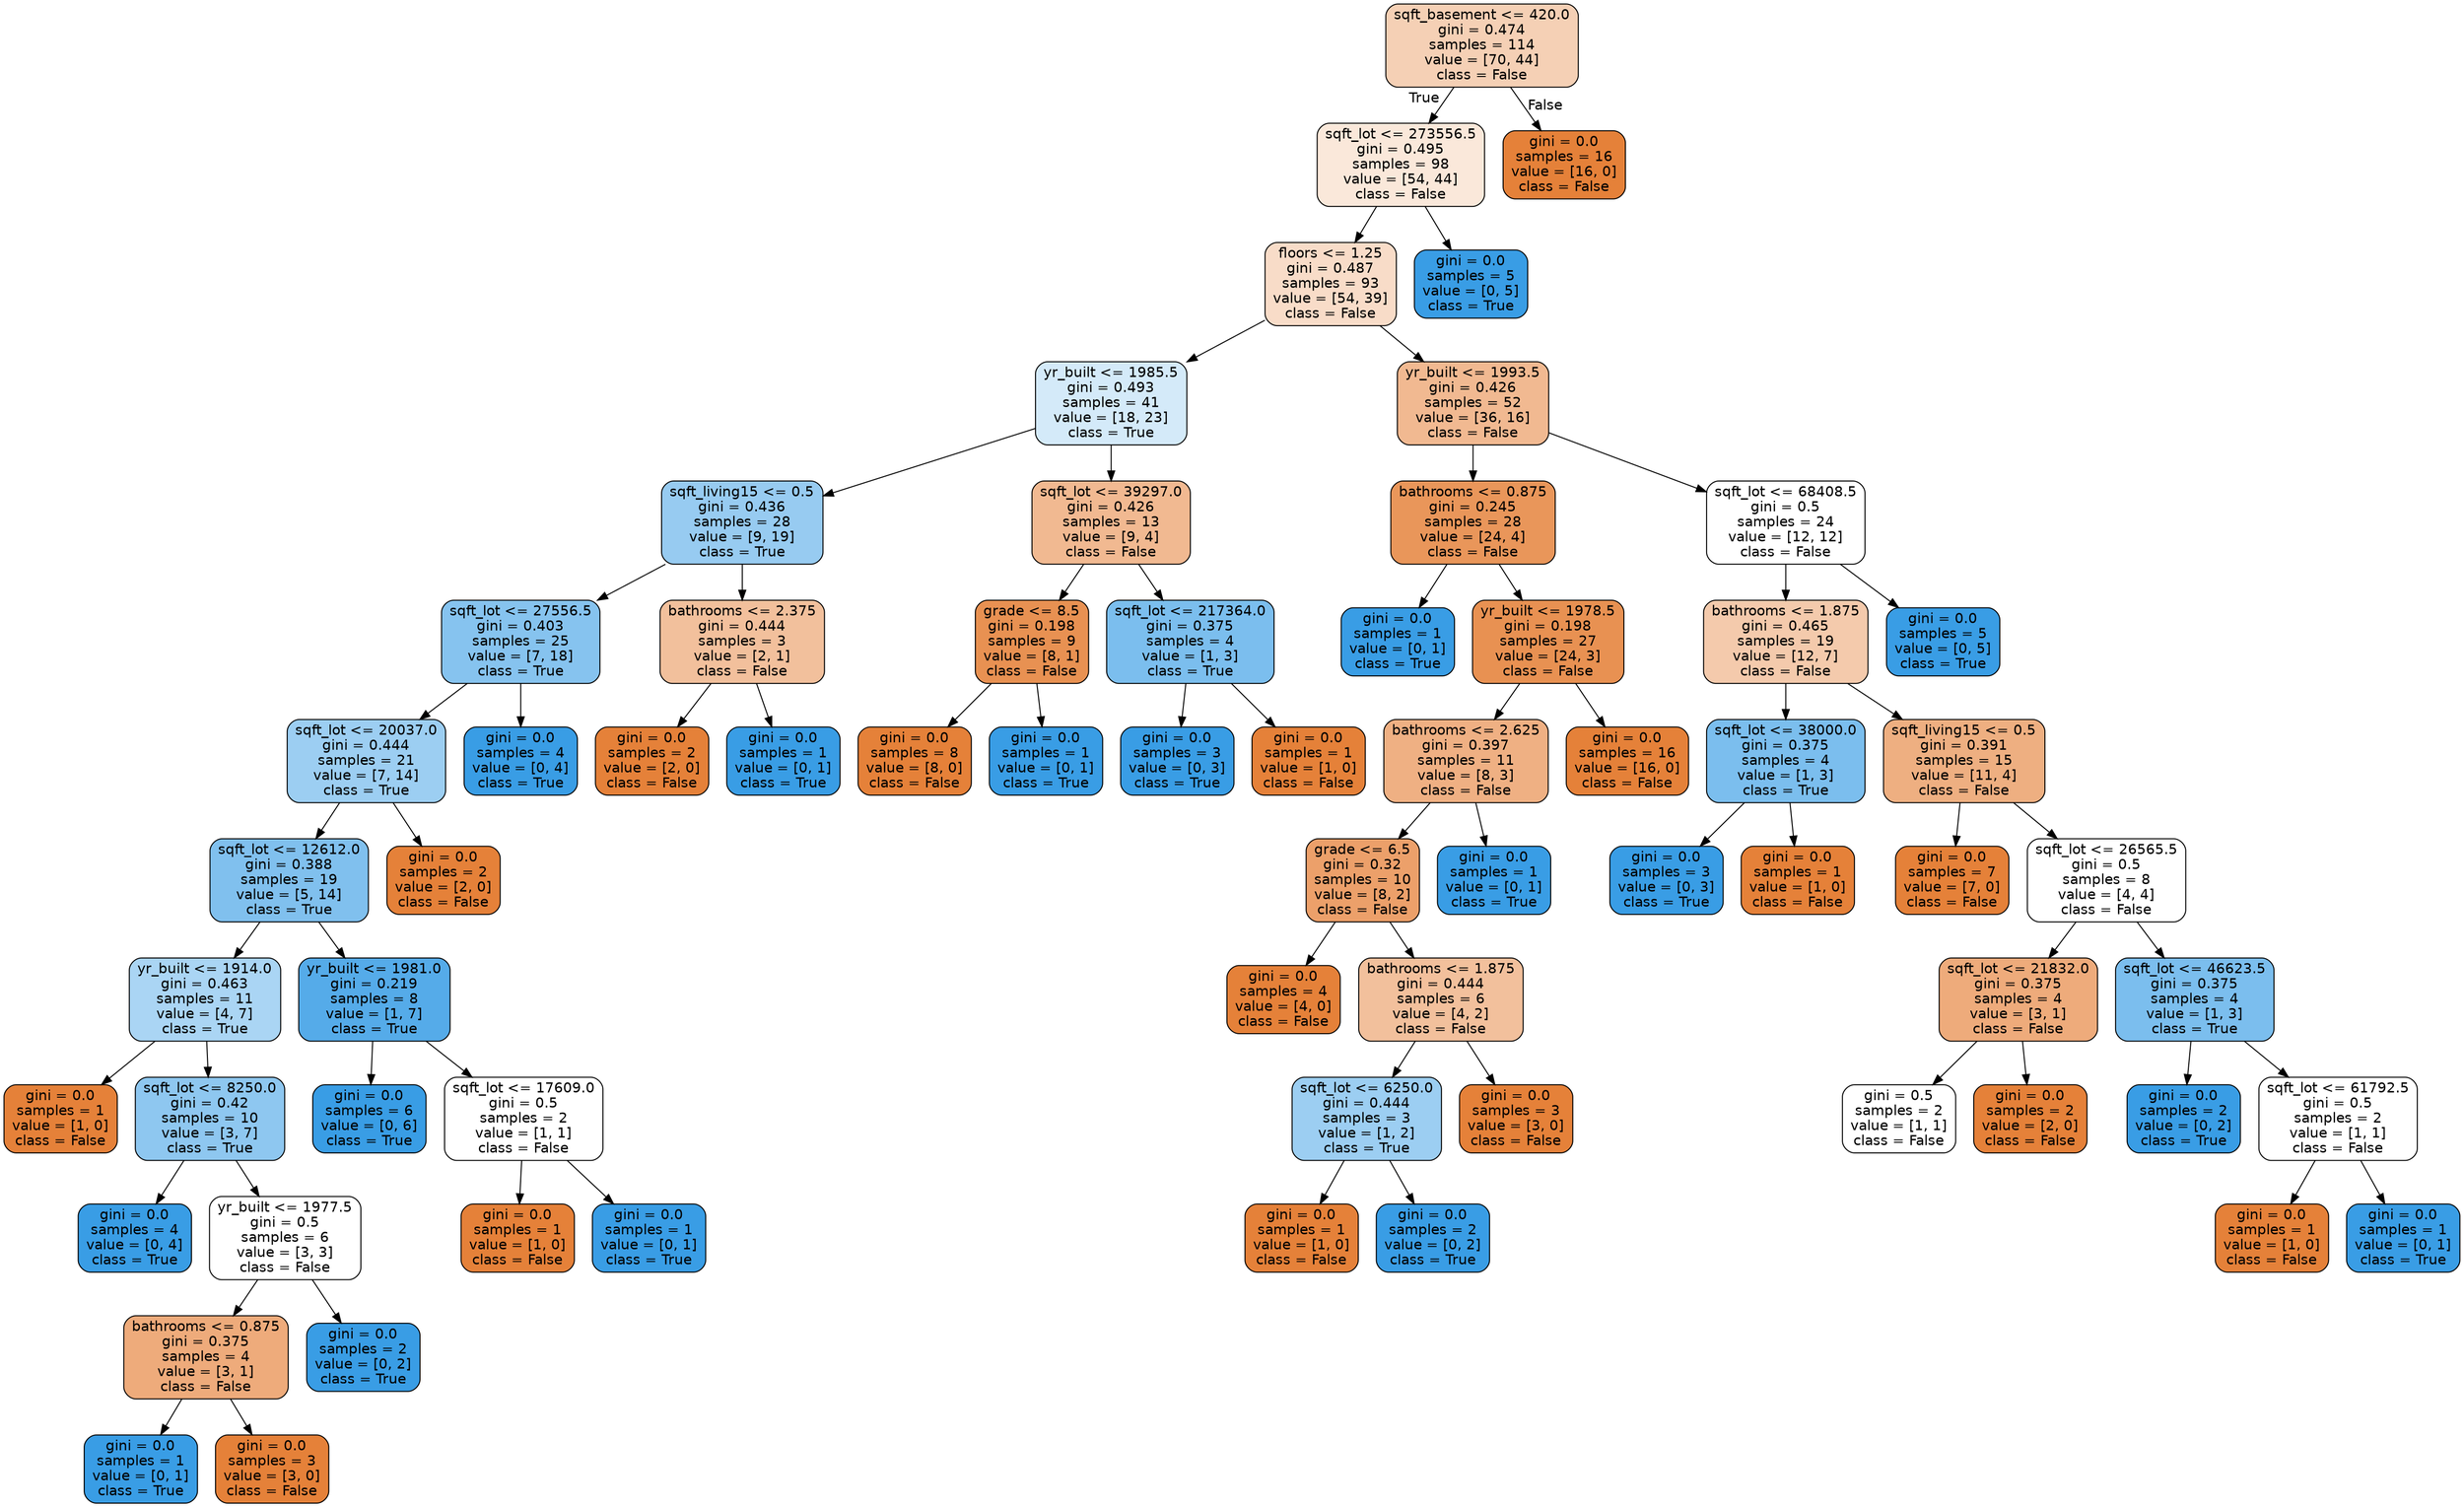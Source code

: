 digraph Tree {
node [shape=box, style="filled, rounded", color="black", fontname=helvetica] ;
edge [fontname=helvetica] ;
0 [label="sqft_basement <= 420.0\ngini = 0.474\nsamples = 114\nvalue = [70, 44]\nclass = False", fillcolor="#f5d0b5"] ;
1 [label="sqft_lot <= 273556.5\ngini = 0.495\nsamples = 98\nvalue = [54, 44]\nclass = False", fillcolor="#fae8da"] ;
0 -> 1 [labeldistance=2.5, labelangle=45, headlabel="True"] ;
2 [label="floors <= 1.25\ngini = 0.487\nsamples = 93\nvalue = [54, 39]\nclass = False", fillcolor="#f8dcc8"] ;
1 -> 2 ;
3 [label="yr_built <= 1985.5\ngini = 0.493\nsamples = 41\nvalue = [18, 23]\nclass = True", fillcolor="#d4eaf9"] ;
2 -> 3 ;
4 [label="sqft_living15 <= 0.5\ngini = 0.436\nsamples = 28\nvalue = [9, 19]\nclass = True", fillcolor="#97cbf1"] ;
3 -> 4 ;
5 [label="sqft_lot <= 27556.5\ngini = 0.403\nsamples = 25\nvalue = [7, 18]\nclass = True", fillcolor="#86c3ef"] ;
4 -> 5 ;
6 [label="sqft_lot <= 20037.0\ngini = 0.444\nsamples = 21\nvalue = [7, 14]\nclass = True", fillcolor="#9ccef2"] ;
5 -> 6 ;
7 [label="sqft_lot <= 12612.0\ngini = 0.388\nsamples = 19\nvalue = [5, 14]\nclass = True", fillcolor="#80c0ee"] ;
6 -> 7 ;
8 [label="yr_built <= 1914.0\ngini = 0.463\nsamples = 11\nvalue = [4, 7]\nclass = True", fillcolor="#aad5f4"] ;
7 -> 8 ;
9 [label="gini = 0.0\nsamples = 1\nvalue = [1, 0]\nclass = False", fillcolor="#e58139"] ;
8 -> 9 ;
10 [label="sqft_lot <= 8250.0\ngini = 0.42\nsamples = 10\nvalue = [3, 7]\nclass = True", fillcolor="#8ec7f0"] ;
8 -> 10 ;
11 [label="gini = 0.0\nsamples = 4\nvalue = [0, 4]\nclass = True", fillcolor="#399de5"] ;
10 -> 11 ;
12 [label="yr_built <= 1977.5\ngini = 0.5\nsamples = 6\nvalue = [3, 3]\nclass = False", fillcolor="#ffffff"] ;
10 -> 12 ;
13 [label="bathrooms <= 0.875\ngini = 0.375\nsamples = 4\nvalue = [3, 1]\nclass = False", fillcolor="#eeab7b"] ;
12 -> 13 ;
14 [label="gini = 0.0\nsamples = 1\nvalue = [0, 1]\nclass = True", fillcolor="#399de5"] ;
13 -> 14 ;
15 [label="gini = 0.0\nsamples = 3\nvalue = [3, 0]\nclass = False", fillcolor="#e58139"] ;
13 -> 15 ;
16 [label="gini = 0.0\nsamples = 2\nvalue = [0, 2]\nclass = True", fillcolor="#399de5"] ;
12 -> 16 ;
17 [label="yr_built <= 1981.0\ngini = 0.219\nsamples = 8\nvalue = [1, 7]\nclass = True", fillcolor="#55abe9"] ;
7 -> 17 ;
18 [label="gini = 0.0\nsamples = 6\nvalue = [0, 6]\nclass = True", fillcolor="#399de5"] ;
17 -> 18 ;
19 [label="sqft_lot <= 17609.0\ngini = 0.5\nsamples = 2\nvalue = [1, 1]\nclass = False", fillcolor="#ffffff"] ;
17 -> 19 ;
20 [label="gini = 0.0\nsamples = 1\nvalue = [1, 0]\nclass = False", fillcolor="#e58139"] ;
19 -> 20 ;
21 [label="gini = 0.0\nsamples = 1\nvalue = [0, 1]\nclass = True", fillcolor="#399de5"] ;
19 -> 21 ;
22 [label="gini = 0.0\nsamples = 2\nvalue = [2, 0]\nclass = False", fillcolor="#e58139"] ;
6 -> 22 ;
23 [label="gini = 0.0\nsamples = 4\nvalue = [0, 4]\nclass = True", fillcolor="#399de5"] ;
5 -> 23 ;
24 [label="bathrooms <= 2.375\ngini = 0.444\nsamples = 3\nvalue = [2, 1]\nclass = False", fillcolor="#f2c09c"] ;
4 -> 24 ;
25 [label="gini = 0.0\nsamples = 2\nvalue = [2, 0]\nclass = False", fillcolor="#e58139"] ;
24 -> 25 ;
26 [label="gini = 0.0\nsamples = 1\nvalue = [0, 1]\nclass = True", fillcolor="#399de5"] ;
24 -> 26 ;
27 [label="sqft_lot <= 39297.0\ngini = 0.426\nsamples = 13\nvalue = [9, 4]\nclass = False", fillcolor="#f1b991"] ;
3 -> 27 ;
28 [label="grade <= 8.5\ngini = 0.198\nsamples = 9\nvalue = [8, 1]\nclass = False", fillcolor="#e89152"] ;
27 -> 28 ;
29 [label="gini = 0.0\nsamples = 8\nvalue = [8, 0]\nclass = False", fillcolor="#e58139"] ;
28 -> 29 ;
30 [label="gini = 0.0\nsamples = 1\nvalue = [0, 1]\nclass = True", fillcolor="#399de5"] ;
28 -> 30 ;
31 [label="sqft_lot <= 217364.0\ngini = 0.375\nsamples = 4\nvalue = [1, 3]\nclass = True", fillcolor="#7bbeee"] ;
27 -> 31 ;
32 [label="gini = 0.0\nsamples = 3\nvalue = [0, 3]\nclass = True", fillcolor="#399de5"] ;
31 -> 32 ;
33 [label="gini = 0.0\nsamples = 1\nvalue = [1, 0]\nclass = False", fillcolor="#e58139"] ;
31 -> 33 ;
34 [label="yr_built <= 1993.5\ngini = 0.426\nsamples = 52\nvalue = [36, 16]\nclass = False", fillcolor="#f1b991"] ;
2 -> 34 ;
35 [label="bathrooms <= 0.875\ngini = 0.245\nsamples = 28\nvalue = [24, 4]\nclass = False", fillcolor="#e9965a"] ;
34 -> 35 ;
36 [label="gini = 0.0\nsamples = 1\nvalue = [0, 1]\nclass = True", fillcolor="#399de5"] ;
35 -> 36 ;
37 [label="yr_built <= 1978.5\ngini = 0.198\nsamples = 27\nvalue = [24, 3]\nclass = False", fillcolor="#e89152"] ;
35 -> 37 ;
38 [label="bathrooms <= 2.625\ngini = 0.397\nsamples = 11\nvalue = [8, 3]\nclass = False", fillcolor="#efb083"] ;
37 -> 38 ;
39 [label="grade <= 6.5\ngini = 0.32\nsamples = 10\nvalue = [8, 2]\nclass = False", fillcolor="#eca06a"] ;
38 -> 39 ;
40 [label="gini = 0.0\nsamples = 4\nvalue = [4, 0]\nclass = False", fillcolor="#e58139"] ;
39 -> 40 ;
41 [label="bathrooms <= 1.875\ngini = 0.444\nsamples = 6\nvalue = [4, 2]\nclass = False", fillcolor="#f2c09c"] ;
39 -> 41 ;
42 [label="sqft_lot <= 6250.0\ngini = 0.444\nsamples = 3\nvalue = [1, 2]\nclass = True", fillcolor="#9ccef2"] ;
41 -> 42 ;
43 [label="gini = 0.0\nsamples = 1\nvalue = [1, 0]\nclass = False", fillcolor="#e58139"] ;
42 -> 43 ;
44 [label="gini = 0.0\nsamples = 2\nvalue = [0, 2]\nclass = True", fillcolor="#399de5"] ;
42 -> 44 ;
45 [label="gini = 0.0\nsamples = 3\nvalue = [3, 0]\nclass = False", fillcolor="#e58139"] ;
41 -> 45 ;
46 [label="gini = 0.0\nsamples = 1\nvalue = [0, 1]\nclass = True", fillcolor="#399de5"] ;
38 -> 46 ;
47 [label="gini = 0.0\nsamples = 16\nvalue = [16, 0]\nclass = False", fillcolor="#e58139"] ;
37 -> 47 ;
48 [label="sqft_lot <= 68408.5\ngini = 0.5\nsamples = 24\nvalue = [12, 12]\nclass = False", fillcolor="#ffffff"] ;
34 -> 48 ;
49 [label="bathrooms <= 1.875\ngini = 0.465\nsamples = 19\nvalue = [12, 7]\nclass = False", fillcolor="#f4caac"] ;
48 -> 49 ;
50 [label="sqft_lot <= 38000.0\ngini = 0.375\nsamples = 4\nvalue = [1, 3]\nclass = True", fillcolor="#7bbeee"] ;
49 -> 50 ;
51 [label="gini = 0.0\nsamples = 3\nvalue = [0, 3]\nclass = True", fillcolor="#399de5"] ;
50 -> 51 ;
52 [label="gini = 0.0\nsamples = 1\nvalue = [1, 0]\nclass = False", fillcolor="#e58139"] ;
50 -> 52 ;
53 [label="sqft_living15 <= 0.5\ngini = 0.391\nsamples = 15\nvalue = [11, 4]\nclass = False", fillcolor="#eeaf81"] ;
49 -> 53 ;
54 [label="gini = 0.0\nsamples = 7\nvalue = [7, 0]\nclass = False", fillcolor="#e58139"] ;
53 -> 54 ;
55 [label="sqft_lot <= 26565.5\ngini = 0.5\nsamples = 8\nvalue = [4, 4]\nclass = False", fillcolor="#ffffff"] ;
53 -> 55 ;
56 [label="sqft_lot <= 21832.0\ngini = 0.375\nsamples = 4\nvalue = [3, 1]\nclass = False", fillcolor="#eeab7b"] ;
55 -> 56 ;
57 [label="gini = 0.5\nsamples = 2\nvalue = [1, 1]\nclass = False", fillcolor="#ffffff"] ;
56 -> 57 ;
58 [label="gini = 0.0\nsamples = 2\nvalue = [2, 0]\nclass = False", fillcolor="#e58139"] ;
56 -> 58 ;
59 [label="sqft_lot <= 46623.5\ngini = 0.375\nsamples = 4\nvalue = [1, 3]\nclass = True", fillcolor="#7bbeee"] ;
55 -> 59 ;
60 [label="gini = 0.0\nsamples = 2\nvalue = [0, 2]\nclass = True", fillcolor="#399de5"] ;
59 -> 60 ;
61 [label="sqft_lot <= 61792.5\ngini = 0.5\nsamples = 2\nvalue = [1, 1]\nclass = False", fillcolor="#ffffff"] ;
59 -> 61 ;
62 [label="gini = 0.0\nsamples = 1\nvalue = [1, 0]\nclass = False", fillcolor="#e58139"] ;
61 -> 62 ;
63 [label="gini = 0.0\nsamples = 1\nvalue = [0, 1]\nclass = True", fillcolor="#399de5"] ;
61 -> 63 ;
64 [label="gini = 0.0\nsamples = 5\nvalue = [0, 5]\nclass = True", fillcolor="#399de5"] ;
48 -> 64 ;
65 [label="gini = 0.0\nsamples = 5\nvalue = [0, 5]\nclass = True", fillcolor="#399de5"] ;
1 -> 65 ;
66 [label="gini = 0.0\nsamples = 16\nvalue = [16, 0]\nclass = False", fillcolor="#e58139"] ;
0 -> 66 [labeldistance=2.5, labelangle=-45, headlabel="False"] ;
}